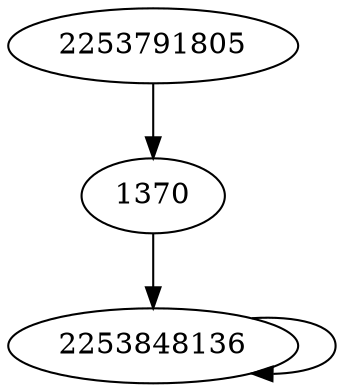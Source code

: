 digraph  {
2253848136;
1370;
2253791805;
2253848136 -> 2253848136;
1370 -> 2253848136;
2253791805 -> 1370;
}
